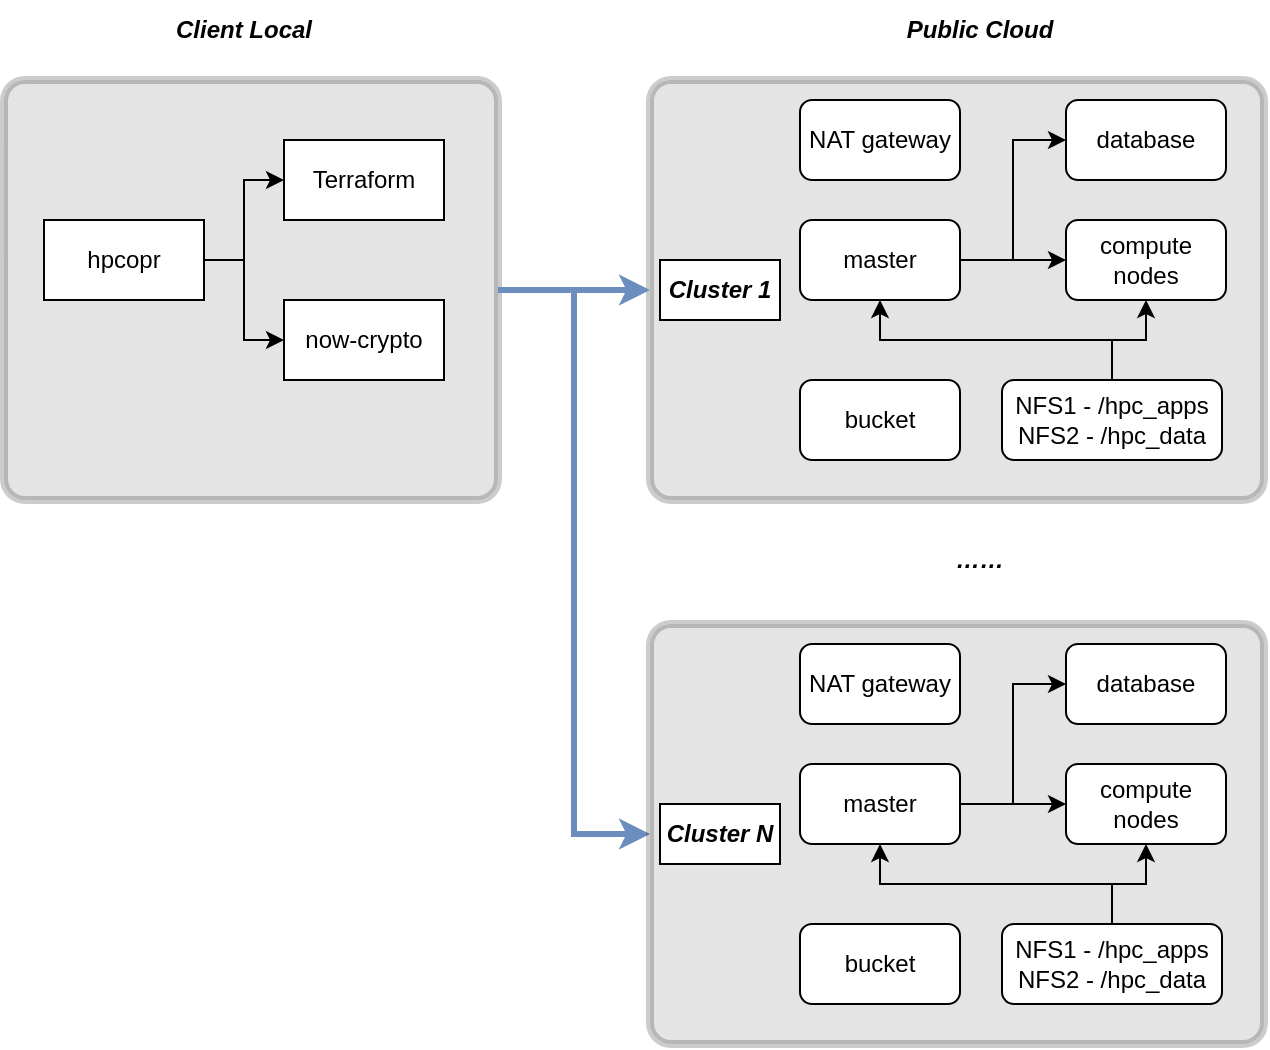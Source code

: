 <mxfile version="${version}" pages="2">
  <diagram id="0" name="第 1 页">
    <mxGraphModel dx="1038" dy="463" grid="1" gridSize="10" guides="1" tooltips="1" connect="1" arrows="1" fold="1" page="1" pageScale="1" pageWidth="827" pageHeight="1169" math="0" shadow="0">
      <root>
        <mxCell id="0" />
        <mxCell id="1" parent="0" />
        <mxCell id="zvofzlzykT_Vp9awiF-s-29" value="" style="rounded=1;whiteSpace=wrap;html=1;strokeWidth=4;fillColor=#787878;opacity=20;arcSize=5;" parent="1" vertex="1">
          <mxGeometry x="463" y="90" width="307" height="210" as="geometry" />
        </mxCell>
        <mxCell id="zvofzlzykT_Vp9awiF-s-46" style="edgeStyle=orthogonalEdgeStyle;rounded=0;orthogonalLoop=1;jettySize=auto;html=1;exitX=1;exitY=0.5;exitDx=0;exitDy=0;entryX=0;entryY=0.5;entryDx=0;entryDy=0;strokeWidth=3;strokeColor=#6c8ebf;fillColor=#dae8fc;" edge="1" parent="1" source="zvofzlzykT_Vp9awiF-s-30" target="zvofzlzykT_Vp9awiF-s-34">
          <mxGeometry relative="1" as="geometry" />
        </mxCell>
        <mxCell id="zvofzlzykT_Vp9awiF-s-30" value="" style="rounded=1;whiteSpace=wrap;html=1;strokeWidth=4;fillColor=#787878;opacity=20;arcSize=5;" parent="1" vertex="1">
          <mxGeometry x="140" y="90" width="247" height="210" as="geometry" />
        </mxCell>
        <mxCell id="zvofzlzykT_Vp9awiF-s-7" style="edgeStyle=orthogonalEdgeStyle;rounded=0;orthogonalLoop=1;jettySize=auto;html=1;exitX=1;exitY=0.5;exitDx=0;exitDy=0;entryX=0;entryY=0.5;entryDx=0;entryDy=0;" parent="1" source="zvofzlzykT_Vp9awiF-s-2" target="zvofzlzykT_Vp9awiF-s-4" edge="1">
          <mxGeometry relative="1" as="geometry" />
        </mxCell>
        <mxCell id="zvofzlzykT_Vp9awiF-s-8" style="edgeStyle=orthogonalEdgeStyle;rounded=0;orthogonalLoop=1;jettySize=auto;html=1;exitX=1;exitY=0.5;exitDx=0;exitDy=0;entryX=0;entryY=0.5;entryDx=0;entryDy=0;" parent="1" source="zvofzlzykT_Vp9awiF-s-2" target="zvofzlzykT_Vp9awiF-s-3" edge="1">
          <mxGeometry relative="1" as="geometry" />
        </mxCell>
        <mxCell id="zvofzlzykT_Vp9awiF-s-2" value="hpcopr" style="rounded=0;whiteSpace=wrap;html=1;" parent="1" vertex="1">
          <mxGeometry x="160" y="160" width="80" height="40" as="geometry" />
        </mxCell>
        <mxCell id="zvofzlzykT_Vp9awiF-s-3" value="now-crypto" style="rounded=0;whiteSpace=wrap;html=1;" parent="1" vertex="1">
          <mxGeometry x="280" y="200" width="80" height="40" as="geometry" />
        </mxCell>
        <mxCell id="zvofzlzykT_Vp9awiF-s-31" style="edgeStyle=orthogonalEdgeStyle;rounded=0;orthogonalLoop=1;jettySize=auto;html=1;exitX=1;exitY=0.5;exitDx=0;exitDy=0;entryX=0;entryY=0.5;entryDx=0;entryDy=0;fillColor=#dae8fc;strokeColor=#6c8ebf;strokeWidth=3;" parent="1" source="zvofzlzykT_Vp9awiF-s-30" target="zvofzlzykT_Vp9awiF-s-29" edge="1">
          <mxGeometry relative="1" as="geometry" />
        </mxCell>
        <mxCell id="zvofzlzykT_Vp9awiF-s-4" value="Terraform" style="rounded=0;whiteSpace=wrap;html=1;" parent="1" vertex="1">
          <mxGeometry x="280" y="120" width="80" height="40" as="geometry" />
        </mxCell>
        <mxCell id="zvofzlzykT_Vp9awiF-s-9" value="Client Local" style="text;html=1;strokeColor=none;fillColor=none;align=center;verticalAlign=middle;whiteSpace=wrap;rounded=0;fontStyle=3" parent="1" vertex="1">
          <mxGeometry x="160" y="50" width="200" height="30" as="geometry" />
        </mxCell>
        <mxCell id="zvofzlzykT_Vp9awiF-s-21" style="edgeStyle=orthogonalEdgeStyle;rounded=0;orthogonalLoop=1;jettySize=auto;html=1;exitX=1;exitY=0.5;exitDx=0;exitDy=0;entryX=0;entryY=0.5;entryDx=0;entryDy=0;" parent="1" source="zvofzlzykT_Vp9awiF-s-11" target="zvofzlzykT_Vp9awiF-s-12" edge="1">
          <mxGeometry relative="1" as="geometry" />
        </mxCell>
        <mxCell id="zvofzlzykT_Vp9awiF-s-22" style="edgeStyle=orthogonalEdgeStyle;rounded=0;orthogonalLoop=1;jettySize=auto;html=1;exitX=1;exitY=0.5;exitDx=0;exitDy=0;entryX=0;entryY=0.5;entryDx=0;entryDy=0;" parent="1" source="zvofzlzykT_Vp9awiF-s-11" target="zvofzlzykT_Vp9awiF-s-14" edge="1">
          <mxGeometry relative="1" as="geometry" />
        </mxCell>
        <mxCell id="zvofzlzykT_Vp9awiF-s-11" value="master" style="rounded=1;whiteSpace=wrap;html=1;" parent="1" vertex="1">
          <mxGeometry x="538" y="160" width="80" height="40" as="geometry" />
        </mxCell>
        <mxCell id="zvofzlzykT_Vp9awiF-s-12" value="database" style="rounded=1;whiteSpace=wrap;html=1;" parent="1" vertex="1">
          <mxGeometry x="671" y="100" width="80" height="40" as="geometry" />
        </mxCell>
        <mxCell id="zvofzlzykT_Vp9awiF-s-13" value="NAT gateway" style="rounded=1;whiteSpace=wrap;html=1;" parent="1" vertex="1">
          <mxGeometry x="538" y="100" width="80" height="40" as="geometry" />
        </mxCell>
        <mxCell id="zvofzlzykT_Vp9awiF-s-14" value="compute nodes" style="rounded=1;whiteSpace=wrap;html=1;" parent="1" vertex="1">
          <mxGeometry x="671" y="160" width="80" height="40" as="geometry" />
        </mxCell>
        <mxCell id="zvofzlzykT_Vp9awiF-s-18" style="edgeStyle=orthogonalEdgeStyle;rounded=0;orthogonalLoop=1;jettySize=auto;html=1;exitX=0.5;exitY=0;exitDx=0;exitDy=0;entryX=0.5;entryY=1;entryDx=0;entryDy=0;" parent="1" source="zvofzlzykT_Vp9awiF-s-16" target="zvofzlzykT_Vp9awiF-s-11" edge="1">
          <mxGeometry relative="1" as="geometry" />
        </mxCell>
        <mxCell id="zvofzlzykT_Vp9awiF-s-19" style="edgeStyle=orthogonalEdgeStyle;rounded=0;orthogonalLoop=1;jettySize=auto;html=1;exitX=0.5;exitY=0;exitDx=0;exitDy=0;entryX=0.5;entryY=1;entryDx=0;entryDy=0;" parent="1" source="zvofzlzykT_Vp9awiF-s-16" target="zvofzlzykT_Vp9awiF-s-14" edge="1">
          <mxGeometry relative="1" as="geometry" />
        </mxCell>
        <mxCell id="zvofzlzykT_Vp9awiF-s-16" value="NFS1 - /hpc_apps&lt;br&gt;NFS2 - /hpc_data" style="rounded=1;whiteSpace=wrap;html=1;" parent="1" vertex="1">
          <mxGeometry x="639" y="240" width="110" height="40" as="geometry" />
        </mxCell>
        <mxCell id="zvofzlzykT_Vp9awiF-s-24" value="Public Cloud" style="text;html=1;strokeColor=none;fillColor=none;align=center;verticalAlign=middle;whiteSpace=wrap;rounded=0;fontStyle=3" parent="1" vertex="1">
          <mxGeometry x="528" y="50" width="200" height="30" as="geometry" />
        </mxCell>
        <mxCell id="zvofzlzykT_Vp9awiF-s-25" value="bucket" style="rounded=1;whiteSpace=wrap;html=1;" parent="1" vertex="1">
          <mxGeometry x="538" y="240" width="80" height="40" as="geometry" />
        </mxCell>
        <mxCell id="zvofzlzykT_Vp9awiF-s-33" value="Cluster 1" style="text;html=1;strokeColor=default;fillColor=default;align=center;verticalAlign=middle;whiteSpace=wrap;rounded=0;fontStyle=3" vertex="1" parent="1">
          <mxGeometry x="468" y="180" width="60" height="30" as="geometry" />
        </mxCell>
        <mxCell id="zvofzlzykT_Vp9awiF-s-34" value="" style="rounded=1;whiteSpace=wrap;html=1;strokeWidth=4;fillColor=#787878;opacity=20;arcSize=5;" vertex="1" parent="1">
          <mxGeometry x="463" y="362" width="307" height="210" as="geometry" />
        </mxCell>
        <mxCell id="zvofzlzykT_Vp9awiF-s-35" style="edgeStyle=orthogonalEdgeStyle;rounded=0;orthogonalLoop=1;jettySize=auto;html=1;exitX=1;exitY=0.5;exitDx=0;exitDy=0;entryX=0;entryY=0.5;entryDx=0;entryDy=0;" edge="1" parent="1" source="zvofzlzykT_Vp9awiF-s-37" target="zvofzlzykT_Vp9awiF-s-38">
          <mxGeometry relative="1" as="geometry" />
        </mxCell>
        <mxCell id="zvofzlzykT_Vp9awiF-s-36" style="edgeStyle=orthogonalEdgeStyle;rounded=0;orthogonalLoop=1;jettySize=auto;html=1;exitX=1;exitY=0.5;exitDx=0;exitDy=0;entryX=0;entryY=0.5;entryDx=0;entryDy=0;" edge="1" parent="1" source="zvofzlzykT_Vp9awiF-s-37" target="zvofzlzykT_Vp9awiF-s-40">
          <mxGeometry relative="1" as="geometry" />
        </mxCell>
        <mxCell id="zvofzlzykT_Vp9awiF-s-37" value="master" style="rounded=1;whiteSpace=wrap;html=1;" vertex="1" parent="1">
          <mxGeometry x="538" y="432" width="80" height="40" as="geometry" />
        </mxCell>
        <mxCell id="zvofzlzykT_Vp9awiF-s-38" value="database" style="rounded=1;whiteSpace=wrap;html=1;" vertex="1" parent="1">
          <mxGeometry x="671" y="372" width="80" height="40" as="geometry" />
        </mxCell>
        <mxCell id="zvofzlzykT_Vp9awiF-s-39" value="NAT gateway" style="rounded=1;whiteSpace=wrap;html=1;" vertex="1" parent="1">
          <mxGeometry x="538" y="372" width="80" height="40" as="geometry" />
        </mxCell>
        <mxCell id="zvofzlzykT_Vp9awiF-s-40" value="compute nodes" style="rounded=1;whiteSpace=wrap;html=1;" vertex="1" parent="1">
          <mxGeometry x="671" y="432" width="80" height="40" as="geometry" />
        </mxCell>
        <mxCell id="zvofzlzykT_Vp9awiF-s-41" style="edgeStyle=orthogonalEdgeStyle;rounded=0;orthogonalLoop=1;jettySize=auto;html=1;exitX=0.5;exitY=0;exitDx=0;exitDy=0;entryX=0.5;entryY=1;entryDx=0;entryDy=0;" edge="1" parent="1" source="zvofzlzykT_Vp9awiF-s-43" target="zvofzlzykT_Vp9awiF-s-37">
          <mxGeometry relative="1" as="geometry" />
        </mxCell>
        <mxCell id="zvofzlzykT_Vp9awiF-s-42" style="edgeStyle=orthogonalEdgeStyle;rounded=0;orthogonalLoop=1;jettySize=auto;html=1;exitX=0.5;exitY=0;exitDx=0;exitDy=0;entryX=0.5;entryY=1;entryDx=0;entryDy=0;" edge="1" parent="1" source="zvofzlzykT_Vp9awiF-s-43" target="zvofzlzykT_Vp9awiF-s-40">
          <mxGeometry relative="1" as="geometry" />
        </mxCell>
        <mxCell id="zvofzlzykT_Vp9awiF-s-43" value="NFS1 - /hpc_apps&lt;br&gt;NFS2 - /hpc_data" style="rounded=1;whiteSpace=wrap;html=1;" vertex="1" parent="1">
          <mxGeometry x="639" y="512" width="110" height="40" as="geometry" />
        </mxCell>
        <mxCell id="zvofzlzykT_Vp9awiF-s-44" value="bucket" style="rounded=1;whiteSpace=wrap;html=1;" vertex="1" parent="1">
          <mxGeometry x="538" y="512" width="80" height="40" as="geometry" />
        </mxCell>
        <mxCell id="zvofzlzykT_Vp9awiF-s-45" value="Cluster N" style="text;html=1;strokeColor=default;fillColor=default;align=center;verticalAlign=middle;whiteSpace=wrap;rounded=0;fontStyle=3" vertex="1" parent="1">
          <mxGeometry x="468" y="452" width="60" height="30" as="geometry" />
        </mxCell>
        <mxCell id="zvofzlzykT_Vp9awiF-s-47" value="……" style="text;html=1;strokeColor=none;fillColor=none;align=center;verticalAlign=middle;whiteSpace=wrap;rounded=0;fontStyle=3" vertex="1" parent="1">
          <mxGeometry x="528" y="315" width="200" height="30" as="geometry" />
        </mxCell>
      </root>
    </mxGraphModel>
  </diagram>
  <diagram id="MjzEjCeCe2L5sVX2RyLT" name="第 2 页">
    <mxGraphModel />
  </diagram>
</mxfile>
